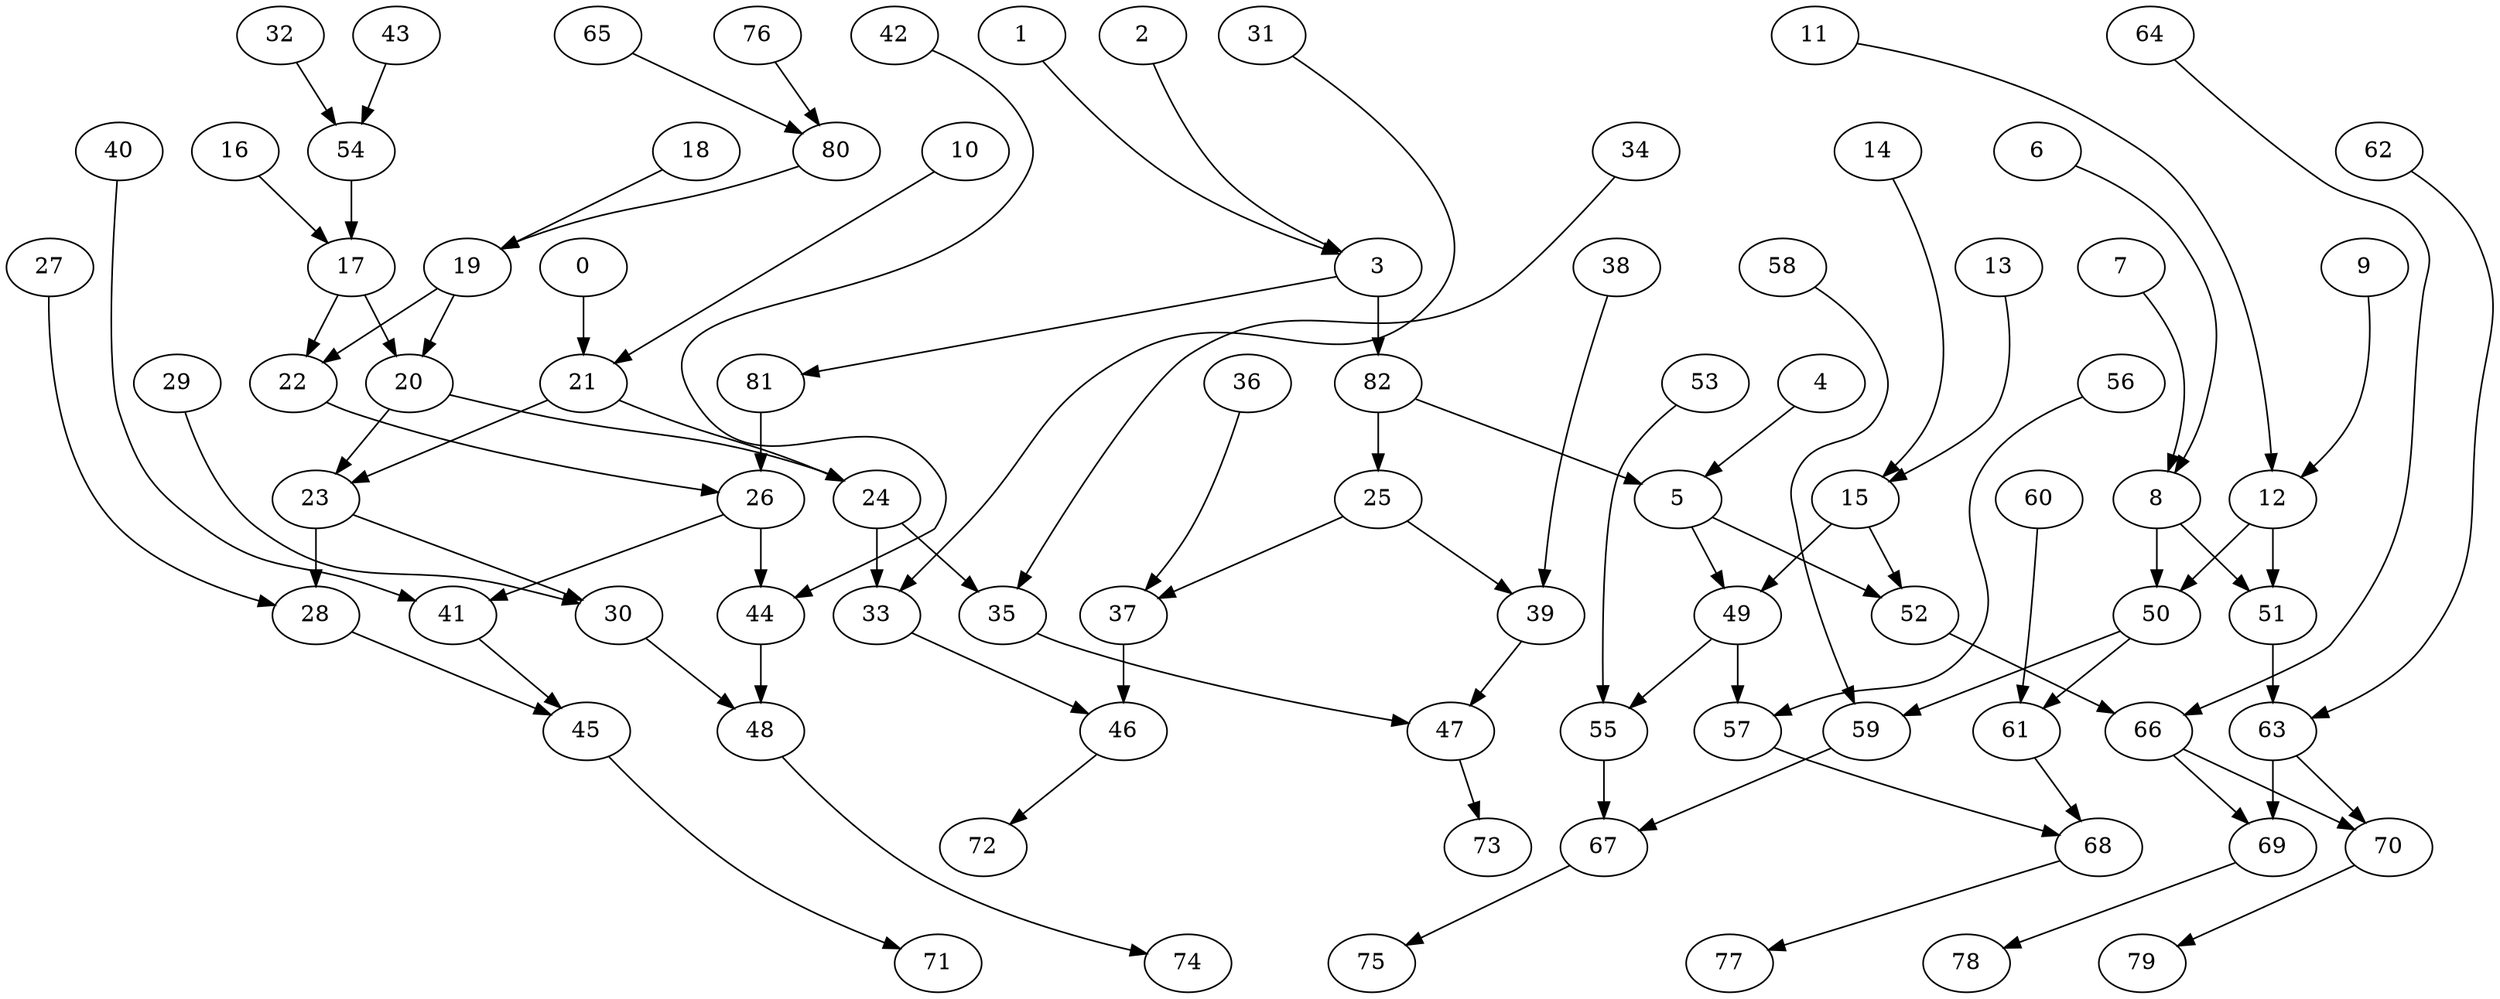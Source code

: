 digraph g {
0;
1;
2;
3;
4;
5;
6;
7;
8;
9;
10;
11;
12;
13;
14;
15;
16;
17;
18;
19;
20;
21;
22;
23;
24;
25;
26;
27;
28;
29;
30;
31;
32;
33;
34;
35;
36;
37;
38;
39;
40;
41;
42;
43;
44;
45;
46;
47;
48;
49;
50;
51;
52;
53;
54;
55;
56;
57;
58;
59;
60;
61;
62;
63;
64;
65;
66;
67;
68;
69;
70;
71;
72;
73;
74;
75;
76;
77;
78;
79;
80;
81;
82;
0 -> 21 [weight=1];
1 -> 3 [weight=0];
2 -> 3 [weight=0];
3 -> 81 [weight=0];
3 -> 82 [weight=1];
4 -> 5 [weight=0];
5 -> 49 [weight=0];
5 -> 52 [weight=1];
6 -> 8 [weight=0];
7 -> 8 [weight=0];
8 -> 51 [weight=0];
8 -> 50 [weight=1];
9 -> 12 [weight=0];
10 -> 21 [weight=0];
11 -> 12 [weight=0];
12 -> 51 [weight=1];
12 -> 50 [weight=0];
13 -> 15 [weight=0];
14 -> 15 [weight=0];
15 -> 49 [weight=1];
15 -> 52 [weight=0];
16 -> 17 [weight=0];
17 -> 22 [weight=0];
17 -> 20 [weight=1];
18 -> 19 [weight=0];
19 -> 22 [weight=0];
19 -> 20 [weight=1];
20 -> 23 [weight=0];
20 -> 24 [weight=0];
21 -> 23 [weight=0];
21 -> 24 [weight=0];
22 -> 26 [weight=0];
23 -> 28 [weight=3];
23 -> 30 [weight=0];
24 -> 33 [weight=1];
24 -> 35 [weight=0];
25 -> 37 [weight=0];
25 -> 39 [weight=0];
26 -> 41 [weight=0];
26 -> 44 [weight=2];
27 -> 28 [weight=0];
28 -> 45 [weight=0];
29 -> 30 [weight=0];
30 -> 48 [weight=0];
31 -> 33 [weight=0];
32 -> 54 [weight=0];
33 -> 46 [weight=0];
34 -> 35 [weight=0];
35 -> 47 [weight=0];
36 -> 37 [weight=0];
37 -> 46 [weight=1];
38 -> 39 [weight=0];
39 -> 47 [weight=0];
40 -> 41 [weight=0];
41 -> 45 [weight=0];
42 -> 44 [weight=0];
43 -> 54 [weight=0];
44 -> 48 [weight=1];
45 -> 71 [weight=0];
46 -> 72 [weight=0];
47 -> 73 [weight=0];
48 -> 74 [weight=0];
49 -> 55 [weight=0];
49 -> 57 [weight=1];
50 -> 61 [weight=0];
50 -> 59 [weight=0];
51 -> 63 [weight=3];
52 -> 66 [weight=0];
53 -> 55 [weight=0];
54 -> 17 [weight=2];
55 -> 67 [weight=1];
56 -> 57 [weight=0];
57 -> 68 [weight=0];
58 -> 59 [weight=0];
59 -> 67 [weight=0];
60 -> 61 [weight=0];
61 -> 68 [weight=0];
62 -> 63 [weight=0];
63 -> 69 [weight=2];
63 -> 70 [weight=0];
64 -> 66 [weight=0];
65 -> 80 [weight=0];
66 -> 69 [weight=0];
66 -> 70 [weight=0];
67 -> 75 [weight=0];
68 -> 77 [weight=0];
69 -> 78 [weight=0];
70 -> 79 [weight=0];
76 -> 80 [weight=0];
80 -> 19 [weight=0];
81 -> 26 [weight=1];
82 -> 25 [weight=1];
82 -> 5 [weight=0];
}
